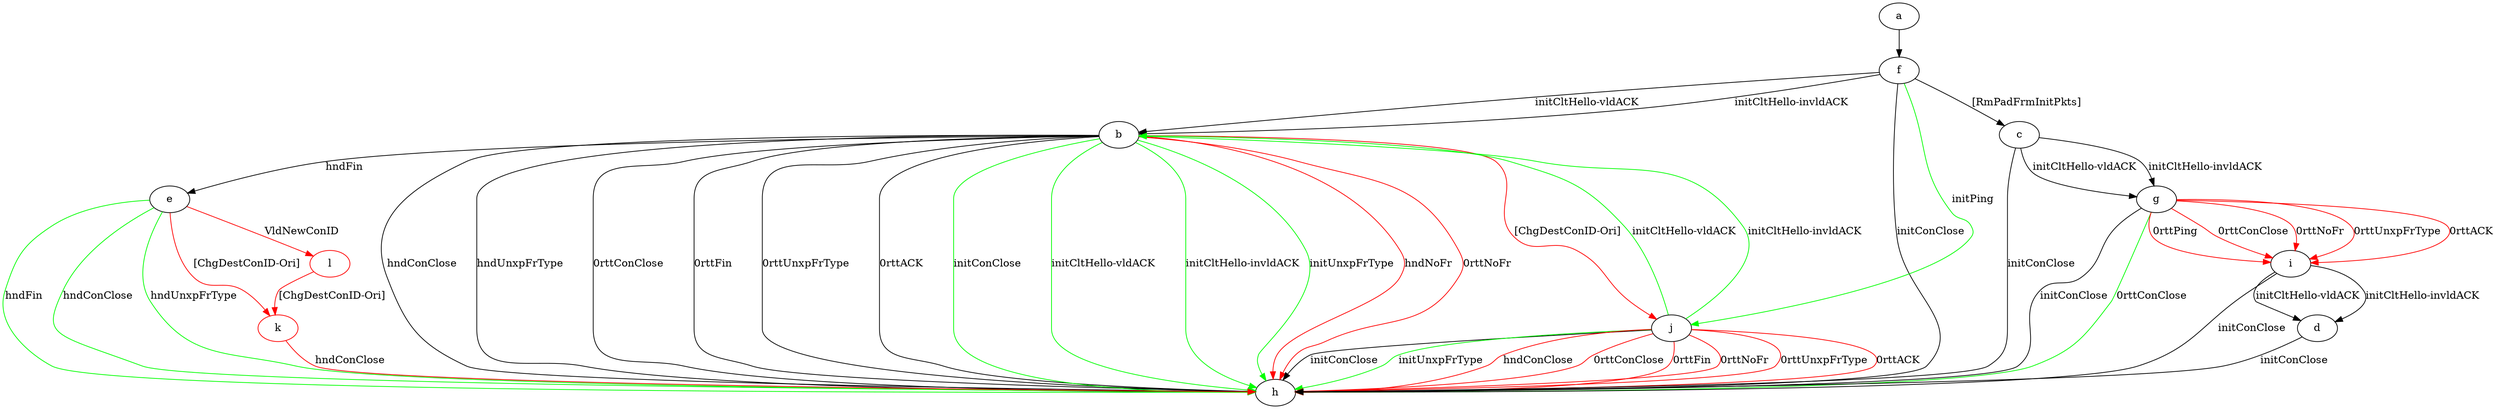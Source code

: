 digraph "" {
	a -> f	[key=0];
	b -> e	[key=0,
		label="hndFin "];
	b -> h	[key=0,
		label="hndConClose "];
	b -> h	[key=1,
		label="hndUnxpFrType "];
	b -> h	[key=2,
		label="0rttConClose "];
	b -> h	[key=3,
		label="0rttFin "];
	b -> h	[key=4,
		label="0rttUnxpFrType "];
	b -> h	[key=5,
		label="0rttACK "];
	b -> h	[key=6,
		color=green,
		label="initConClose "];
	b -> h	[key=7,
		color=green,
		label="initCltHello-vldACK "];
	b -> h	[key=8,
		color=green,
		label="initCltHello-invldACK "];
	b -> h	[key=9,
		color=green,
		label="initUnxpFrType "];
	b -> h	[key=10,
		color=red,
		label="hndNoFr "];
	b -> h	[key=11,
		color=red,
		label="0rttNoFr "];
	b -> j	[key=0,
		color=red,
		label="[ChgDestConID-Ori] "];
	c -> g	[key=0,
		label="initCltHello-vldACK "];
	c -> g	[key=1,
		label="initCltHello-invldACK "];
	c -> h	[key=0,
		label="initConClose "];
	d -> h	[key=0,
		label="initConClose "];
	e -> h	[key=0,
		color=green,
		label="hndFin "];
	e -> h	[key=1,
		color=green,
		label="hndConClose "];
	e -> h	[key=2,
		color=green,
		label="hndUnxpFrType "];
	k	[color=red];
	e -> k	[key=0,
		color=red,
		label="[ChgDestConID-Ori] "];
	l	[color=red];
	e -> l	[key=0,
		color=red,
		label="VldNewConID "];
	f -> b	[key=0,
		label="initCltHello-vldACK "];
	f -> b	[key=1,
		label="initCltHello-invldACK "];
	f -> c	[key=0,
		label="[RmPadFrmInitPkts] "];
	f -> h	[key=0,
		label="initConClose "];
	f -> j	[key=0,
		color=green,
		label="initPing "];
	g -> h	[key=0,
		label="initConClose "];
	g -> h	[key=1,
		color=green,
		label="0rttConClose "];
	g -> i	[key=0,
		color=red,
		label="0rttPing "];
	g -> i	[key=1,
		color=red,
		label="0rttConClose "];
	g -> i	[key=2,
		color=red,
		label="0rttNoFr "];
	g -> i	[key=3,
		color=red,
		label="0rttUnxpFrType "];
	g -> i	[key=4,
		color=red,
		label="0rttACK "];
	i -> d	[key=0,
		label="initCltHello-vldACK "];
	i -> d	[key=1,
		label="initCltHello-invldACK "];
	i -> h	[key=0,
		label="initConClose "];
	j -> b	[key=0,
		color=green,
		label="initCltHello-vldACK "];
	j -> b	[key=1,
		color=green,
		label="initCltHello-invldACK "];
	j -> h	[key=0,
		label="initConClose "];
	j -> h	[key=1,
		color=green,
		label="initUnxpFrType "];
	j -> h	[key=2,
		color=red,
		label="hndConClose "];
	j -> h	[key=3,
		color=red,
		label="0rttConClose "];
	j -> h	[key=4,
		color=red,
		label="0rttFin "];
	j -> h	[key=5,
		color=red,
		label="0rttNoFr "];
	j -> h	[key=6,
		color=red,
		label="0rttUnxpFrType "];
	j -> h	[key=7,
		color=red,
		label="0rttACK "];
	k -> h	[key=0,
		color=red,
		label="hndConClose "];
	l -> k	[key=0,
		color=red,
		label="[ChgDestConID-Ori] "];
}
